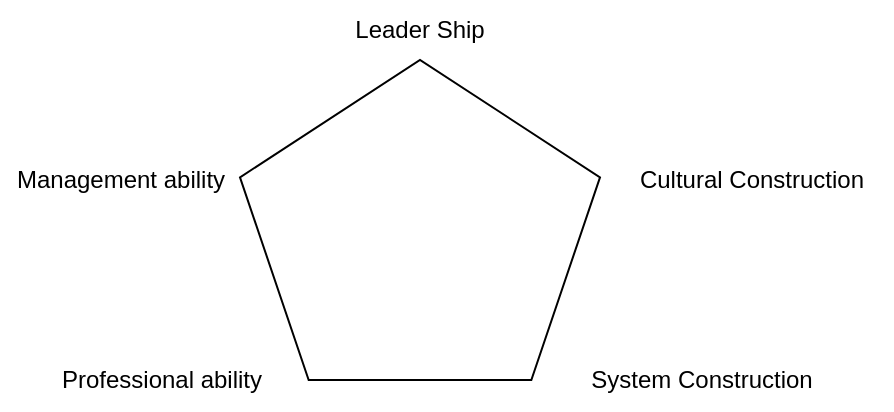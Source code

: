 <mxfile version="15.5.7" type="github" pages="4">
  <diagram id="mSQKxS0kZbXmKDzQXLly" name="技术总监">
    <mxGraphModel dx="818" dy="527" grid="1" gridSize="10" guides="1" tooltips="1" connect="1" arrows="1" fold="1" page="1" pageScale="1" pageWidth="827" pageHeight="1169" math="0" shadow="0">
      <root>
        <mxCell id="0" />
        <mxCell id="1" parent="0" />
        <mxCell id="gizlz0MWikJhcCBtzlFW-2" value="" style="whiteSpace=wrap;html=1;shape=mxgraph.basic.pentagon" vertex="1" parent="1">
          <mxGeometry x="324" y="425" width="180" height="160" as="geometry" />
        </mxCell>
        <mxCell id="gizlz0MWikJhcCBtzlFW-3" value="Leader Ship" style="text;html=1;strokeColor=none;fillColor=none;align=center;verticalAlign=middle;whiteSpace=wrap;rounded=0;" vertex="1" parent="1">
          <mxGeometry x="376" y="395" width="76" height="30" as="geometry" />
        </mxCell>
        <mxCell id="gizlz0MWikJhcCBtzlFW-6" value="Professional ability" style="text;html=1;strokeColor=none;fillColor=none;align=center;verticalAlign=middle;whiteSpace=wrap;rounded=0;" vertex="1" parent="1">
          <mxGeometry x="230" y="570" width="110" height="30" as="geometry" />
        </mxCell>
        <mxCell id="gizlz0MWikJhcCBtzlFW-7" value="Cultural Construction" style="text;html=1;strokeColor=none;fillColor=none;align=center;verticalAlign=middle;whiteSpace=wrap;rounded=0;" vertex="1" parent="1">
          <mxGeometry x="510" y="470" width="140" height="30" as="geometry" />
        </mxCell>
        <mxCell id="gizlz0MWikJhcCBtzlFW-8" value="System Construction" style="text;html=1;strokeColor=none;fillColor=none;align=center;verticalAlign=middle;whiteSpace=wrap;rounded=0;" vertex="1" parent="1">
          <mxGeometry x="490" y="570" width="130" height="30" as="geometry" />
        </mxCell>
        <mxCell id="gizlz0MWikJhcCBtzlFW-9" value="Management ability" style="text;html=1;align=center;verticalAlign=middle;resizable=0;points=[];autosize=1;strokeColor=none;fillColor=none;" vertex="1" parent="1">
          <mxGeometry x="204" y="475" width="120" height="20" as="geometry" />
        </mxCell>
      </root>
    </mxGraphModel>
  </diagram>
  <diagram id="kl2pYVQYESPha2Mf8wEj" name="技术VP">
    <mxGraphModel dx="1186" dy="764" grid="1" gridSize="10" guides="1" tooltips="1" connect="1" arrows="1" fold="1" page="1" pageScale="1" pageWidth="827" pageHeight="1169" math="0" shadow="0">
      <root>
        <mxCell id="nco4c_S5xprbghAa8xNT-0" />
        <mxCell id="nco4c_S5xprbghAa8xNT-1" parent="nco4c_S5xprbghAa8xNT-0" />
        <mxCell id="4-lFRvmRvoifSO1PtFCH-0" value="" style="whiteSpace=wrap;html=1;shape=mxgraph.basic.pentagon" vertex="1" parent="nco4c_S5xprbghAa8xNT-1">
          <mxGeometry x="311" y="410" width="180" height="160" as="geometry" />
        </mxCell>
        <mxCell id="4-lFRvmRvoifSO1PtFCH-1" value="Leader Ship" style="text;html=1;strokeColor=none;fillColor=none;align=center;verticalAlign=middle;whiteSpace=wrap;rounded=0;" vertex="1" parent="nco4c_S5xprbghAa8xNT-1">
          <mxGeometry x="363" y="380" width="76" height="30" as="geometry" />
        </mxCell>
        <mxCell id="4-lFRvmRvoifSO1PtFCH-2" value="Professional ability" style="text;html=1;strokeColor=none;fillColor=none;align=center;verticalAlign=middle;whiteSpace=wrap;rounded=0;" vertex="1" parent="nco4c_S5xprbghAa8xNT-1">
          <mxGeometry x="217" y="555" width="110" height="30" as="geometry" />
        </mxCell>
        <mxCell id="4-lFRvmRvoifSO1PtFCH-3" value="Cultural Construction" style="text;html=1;strokeColor=none;fillColor=none;align=center;verticalAlign=middle;whiteSpace=wrap;rounded=0;" vertex="1" parent="nco4c_S5xprbghAa8xNT-1">
          <mxGeometry x="497" y="455" width="140" height="30" as="geometry" />
        </mxCell>
        <mxCell id="4-lFRvmRvoifSO1PtFCH-4" value="System Construction" style="text;html=1;strokeColor=none;fillColor=none;align=center;verticalAlign=middle;whiteSpace=wrap;rounded=0;" vertex="1" parent="nco4c_S5xprbghAa8xNT-1">
          <mxGeometry x="477" y="555" width="130" height="30" as="geometry" />
        </mxCell>
        <mxCell id="4-lFRvmRvoifSO1PtFCH-5" value="Management ability" style="text;html=1;align=center;verticalAlign=middle;resizable=0;points=[];autosize=1;strokeColor=none;fillColor=none;" vertex="1" parent="nco4c_S5xprbghAa8xNT-1">
          <mxGeometry x="191" y="460" width="120" height="20" as="geometry" />
        </mxCell>
      </root>
    </mxGraphModel>
  </diagram>
  <diagram id="y1GtvYrJBYnmfbD5V6iQ" name="首席架构师">
    <mxGraphModel dx="1186" dy="764" grid="1" gridSize="10" guides="1" tooltips="1" connect="1" arrows="1" fold="1" page="1" pageScale="1" pageWidth="827" pageHeight="1169" math="0" shadow="0">
      <root>
        <mxCell id="vSApou7Ybg_CyHVxAc0E-0" />
        <mxCell id="vSApou7Ybg_CyHVxAc0E-1" parent="vSApou7Ybg_CyHVxAc0E-0" />
        <mxCell id="vSApou7Ybg_CyHVxAc0E-2" value="" style="whiteSpace=wrap;html=1;shape=mxgraph.basic.pentagon" vertex="1" parent="vSApou7Ybg_CyHVxAc0E-1">
          <mxGeometry x="311" y="410" width="180" height="160" as="geometry" />
        </mxCell>
        <mxCell id="vSApou7Ybg_CyHVxAc0E-3" value="Leader Ship" style="text;html=1;strokeColor=none;fillColor=none;align=center;verticalAlign=middle;whiteSpace=wrap;rounded=0;" vertex="1" parent="vSApou7Ybg_CyHVxAc0E-1">
          <mxGeometry x="363" y="380" width="76" height="30" as="geometry" />
        </mxCell>
        <mxCell id="vSApou7Ybg_CyHVxAc0E-4" value="Professional ability" style="text;html=1;strokeColor=none;fillColor=none;align=center;verticalAlign=middle;whiteSpace=wrap;rounded=0;" vertex="1" parent="vSApou7Ybg_CyHVxAc0E-1">
          <mxGeometry x="217" y="555" width="110" height="30" as="geometry" />
        </mxCell>
        <mxCell id="vSApou7Ybg_CyHVxAc0E-5" value="Cultural Construction" style="text;html=1;strokeColor=none;fillColor=none;align=center;verticalAlign=middle;whiteSpace=wrap;rounded=0;" vertex="1" parent="vSApou7Ybg_CyHVxAc0E-1">
          <mxGeometry x="497" y="455" width="140" height="30" as="geometry" />
        </mxCell>
        <mxCell id="vSApou7Ybg_CyHVxAc0E-6" value="System Construction" style="text;html=1;strokeColor=none;fillColor=none;align=center;verticalAlign=middle;whiteSpace=wrap;rounded=0;" vertex="1" parent="vSApou7Ybg_CyHVxAc0E-1">
          <mxGeometry x="477" y="555" width="130" height="30" as="geometry" />
        </mxCell>
        <mxCell id="vSApou7Ybg_CyHVxAc0E-7" value="Management ability" style="text;html=1;align=center;verticalAlign=middle;resizable=0;points=[];autosize=1;strokeColor=none;fillColor=none;" vertex="1" parent="vSApou7Ybg_CyHVxAc0E-1">
          <mxGeometry x="191" y="460" width="120" height="20" as="geometry" />
        </mxCell>
      </root>
    </mxGraphModel>
  </diagram>
  <diagram id="yhfJOgfKjzBxdK9VFd7x" name="CTO">
    <mxGraphModel dx="1186" dy="764" grid="1" gridSize="10" guides="1" tooltips="1" connect="1" arrows="1" fold="1" page="1" pageScale="1" pageWidth="827" pageHeight="1169" math="0" shadow="0">
      <root>
        <mxCell id="jTspyn-IlJdHVaJfFm39-0" />
        <mxCell id="jTspyn-IlJdHVaJfFm39-1" parent="jTspyn-IlJdHVaJfFm39-0" />
        <mxCell id="jTspyn-IlJdHVaJfFm39-2" value="" style="whiteSpace=wrap;html=1;shape=mxgraph.basic.pentagon" vertex="1" parent="jTspyn-IlJdHVaJfFm39-1">
          <mxGeometry x="311" y="410" width="180" height="160" as="geometry" />
        </mxCell>
        <mxCell id="jTspyn-IlJdHVaJfFm39-3" value="Leader Ship" style="text;html=1;strokeColor=none;fillColor=none;align=center;verticalAlign=middle;whiteSpace=wrap;rounded=0;" vertex="1" parent="jTspyn-IlJdHVaJfFm39-1">
          <mxGeometry x="363" y="380" width="76" height="30" as="geometry" />
        </mxCell>
        <mxCell id="jTspyn-IlJdHVaJfFm39-4" value="Professional ability" style="text;html=1;strokeColor=none;fillColor=none;align=center;verticalAlign=middle;whiteSpace=wrap;rounded=0;" vertex="1" parent="jTspyn-IlJdHVaJfFm39-1">
          <mxGeometry x="217" y="555" width="110" height="30" as="geometry" />
        </mxCell>
        <mxCell id="jTspyn-IlJdHVaJfFm39-5" value="Cultural Construction" style="text;html=1;strokeColor=none;fillColor=none;align=center;verticalAlign=middle;whiteSpace=wrap;rounded=0;" vertex="1" parent="jTspyn-IlJdHVaJfFm39-1">
          <mxGeometry x="497" y="455" width="140" height="30" as="geometry" />
        </mxCell>
        <mxCell id="jTspyn-IlJdHVaJfFm39-6" value="System Construction" style="text;html=1;strokeColor=none;fillColor=none;align=center;verticalAlign=middle;whiteSpace=wrap;rounded=0;" vertex="1" parent="jTspyn-IlJdHVaJfFm39-1">
          <mxGeometry x="477" y="555" width="130" height="30" as="geometry" />
        </mxCell>
        <mxCell id="jTspyn-IlJdHVaJfFm39-7" value="Management ability" style="text;html=1;align=center;verticalAlign=middle;resizable=0;points=[];autosize=1;strokeColor=none;fillColor=none;" vertex="1" parent="jTspyn-IlJdHVaJfFm39-1">
          <mxGeometry x="191" y="460" width="120" height="20" as="geometry" />
        </mxCell>
      </root>
    </mxGraphModel>
  </diagram>
</mxfile>
